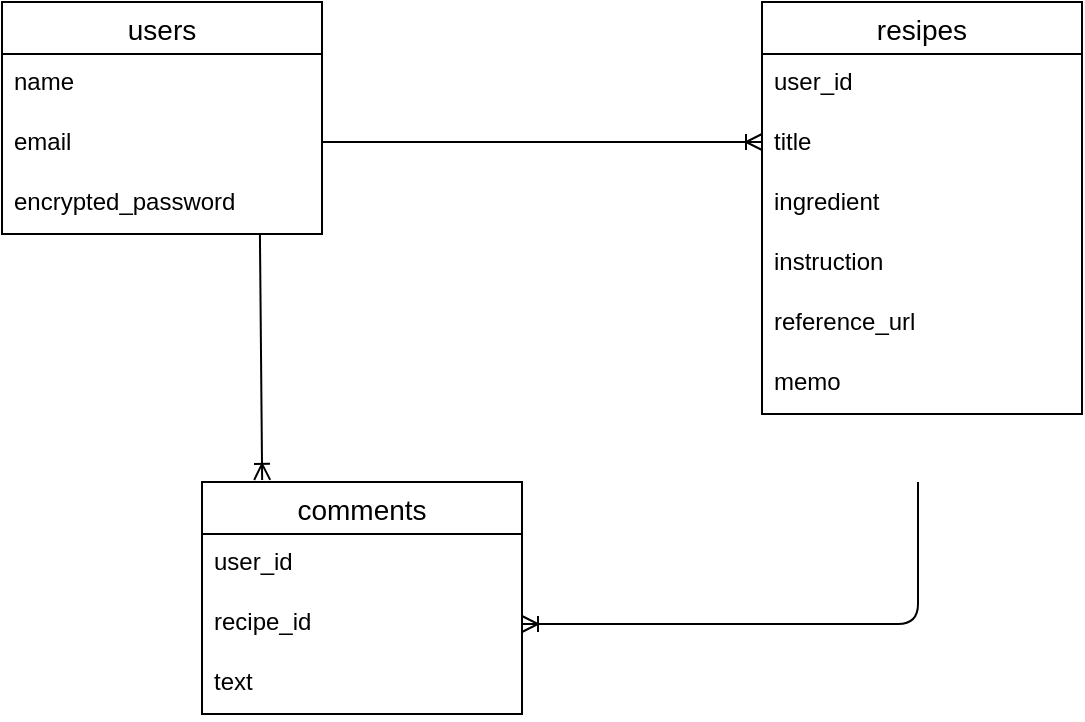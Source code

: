 <mxfile>
    <diagram id="5BwMiVpRJ6AFXv7zlPQh" name="ページ1">
        <mxGraphModel dx="976" dy="647" grid="1" gridSize="10" guides="1" tooltips="1" connect="1" arrows="1" fold="1" page="1" pageScale="1" pageWidth="827" pageHeight="1169" math="0" shadow="0">
            <root>
                <mxCell id="0"/>
                <mxCell id="1" parent="0"/>
                <mxCell id="2" value="users" style="swimlane;fontStyle=0;childLayout=stackLayout;horizontal=1;startSize=26;horizontalStack=0;resizeParent=1;resizeParentMax=0;resizeLast=0;collapsible=1;marginBottom=0;align=center;fontSize=14;" parent="1" vertex="1">
                    <mxGeometry x="140" y="130" width="160" height="116" as="geometry"/>
                </mxCell>
                <mxCell id="3" value="name" style="text;strokeColor=none;fillColor=none;spacingLeft=4;spacingRight=4;overflow=hidden;rotatable=0;points=[[0,0.5],[1,0.5]];portConstraint=eastwest;fontSize=12;" parent="2" vertex="1">
                    <mxGeometry y="26" width="160" height="30" as="geometry"/>
                </mxCell>
                <mxCell id="4" value="email" style="text;strokeColor=none;fillColor=none;spacingLeft=4;spacingRight=4;overflow=hidden;rotatable=0;points=[[0,0.5],[1,0.5]];portConstraint=eastwest;fontSize=12;" parent="2" vertex="1">
                    <mxGeometry y="56" width="160" height="30" as="geometry"/>
                </mxCell>
                <mxCell id="5" value="encrypted_password" style="text;strokeColor=none;fillColor=none;spacingLeft=4;spacingRight=4;overflow=hidden;rotatable=0;points=[[0,0.5],[1,0.5]];portConstraint=eastwest;fontSize=12;" parent="2" vertex="1">
                    <mxGeometry y="86" width="160" height="30" as="geometry"/>
                </mxCell>
                <mxCell id="6" value="comments" style="swimlane;fontStyle=0;childLayout=stackLayout;horizontal=1;startSize=26;horizontalStack=0;resizeParent=1;resizeParentMax=0;resizeLast=0;collapsible=1;marginBottom=0;align=center;fontSize=14;" parent="1" vertex="1">
                    <mxGeometry x="240" y="370" width="160" height="116" as="geometry"/>
                </mxCell>
                <mxCell id="7" value="user_id" style="text;strokeColor=none;fillColor=none;spacingLeft=4;spacingRight=4;overflow=hidden;rotatable=0;points=[[0,0.5],[1,0.5]];portConstraint=eastwest;fontSize=12;" parent="6" vertex="1">
                    <mxGeometry y="26" width="160" height="30" as="geometry"/>
                </mxCell>
                <mxCell id="8" value="recipe_id" style="text;strokeColor=none;fillColor=none;spacingLeft=4;spacingRight=4;overflow=hidden;rotatable=0;points=[[0,0.5],[1,0.5]];portConstraint=eastwest;fontSize=12;" parent="6" vertex="1">
                    <mxGeometry y="56" width="160" height="30" as="geometry"/>
                </mxCell>
                <mxCell id="9" value="text" style="text;strokeColor=none;fillColor=none;spacingLeft=4;spacingRight=4;overflow=hidden;rotatable=0;points=[[0,0.5],[1,0.5]];portConstraint=eastwest;fontSize=12;" parent="6" vertex="1">
                    <mxGeometry y="86" width="160" height="30" as="geometry"/>
                </mxCell>
                <mxCell id="10" value="" style="fontSize=12;html=1;endArrow=ERoneToMany;exitX=0.806;exitY=1;exitDx=0;exitDy=0;exitPerimeter=0;entryX=0.188;entryY=-0.009;entryDx=0;entryDy=0;entryPerimeter=0;" parent="1" source="5" target="6" edge="1">
                    <mxGeometry width="100" height="100" relative="1" as="geometry">
                        <mxPoint x="270" y="250" as="sourcePoint"/>
                        <mxPoint x="270" y="370" as="targetPoint"/>
                    </mxGeometry>
                </mxCell>
                <mxCell id="11" value="" style="fontSize=12;html=1;endArrow=ERoneToMany;" parent="1" edge="1">
                    <mxGeometry width="100" height="100" relative="1" as="geometry">
                        <mxPoint x="598.0" y="370" as="sourcePoint"/>
                        <mxPoint x="400" y="441.0" as="targetPoint"/>
                        <Array as="points">
                            <mxPoint x="598" y="441"/>
                        </Array>
                    </mxGeometry>
                </mxCell>
                <mxCell id="12" value="" style="edgeStyle=entityRelationEdgeStyle;fontSize=12;html=1;endArrow=ERoneToMany;" parent="1" edge="1">
                    <mxGeometry width="100" height="100" relative="1" as="geometry">
                        <mxPoint x="300" y="200" as="sourcePoint"/>
                        <mxPoint x="520" y="200" as="targetPoint"/>
                    </mxGeometry>
                </mxCell>
                <mxCell id="13" value="resipes" style="swimlane;fontStyle=0;childLayout=stackLayout;horizontal=1;startSize=26;horizontalStack=0;resizeParent=1;resizeParentMax=0;resizeLast=0;collapsible=1;marginBottom=0;align=center;fontSize=14;" parent="1" vertex="1">
                    <mxGeometry x="520" y="130" width="160" height="206" as="geometry"/>
                </mxCell>
                <mxCell id="14" value="user_id" style="text;strokeColor=none;fillColor=none;spacingLeft=4;spacingRight=4;overflow=hidden;rotatable=0;points=[[0,0.5],[1,0.5]];portConstraint=eastwest;fontSize=12;" parent="13" vertex="1">
                    <mxGeometry y="26" width="160" height="30" as="geometry"/>
                </mxCell>
                <mxCell id="15" value="title" style="text;strokeColor=none;fillColor=none;spacingLeft=4;spacingRight=4;overflow=hidden;rotatable=0;points=[[0,0.5],[1,0.5]];portConstraint=eastwest;fontSize=12;" parent="13" vertex="1">
                    <mxGeometry y="56" width="160" height="30" as="geometry"/>
                </mxCell>
                <mxCell id="17" value="ingredient" style="text;strokeColor=none;fillColor=none;spacingLeft=4;spacingRight=4;overflow=hidden;rotatable=0;points=[[0,0.5],[1,0.5]];portConstraint=eastwest;fontSize=12;" parent="13" vertex="1">
                    <mxGeometry y="86" width="160" height="30" as="geometry"/>
                </mxCell>
                <mxCell id="18" value="instruction" style="text;strokeColor=none;fillColor=none;spacingLeft=4;spacingRight=4;overflow=hidden;rotatable=0;points=[[0,0.5],[1,0.5]];portConstraint=eastwest;fontSize=12;" parent="13" vertex="1">
                    <mxGeometry y="116" width="160" height="30" as="geometry"/>
                </mxCell>
                <mxCell id="19" value="reference_url" style="text;strokeColor=none;fillColor=none;spacingLeft=4;spacingRight=4;overflow=hidden;rotatable=0;points=[[0,0.5],[1,0.5]];portConstraint=eastwest;fontSize=12;" parent="13" vertex="1">
                    <mxGeometry y="146" width="160" height="30" as="geometry"/>
                </mxCell>
                <mxCell id="20" value="memo" style="text;strokeColor=none;fillColor=none;spacingLeft=4;spacingRight=4;overflow=hidden;rotatable=0;points=[[0,0.5],[1,0.5]];portConstraint=eastwest;fontSize=12;" parent="13" vertex="1">
                    <mxGeometry y="176" width="160" height="30" as="geometry"/>
                </mxCell>
            </root>
        </mxGraphModel>
    </diagram>
</mxfile>